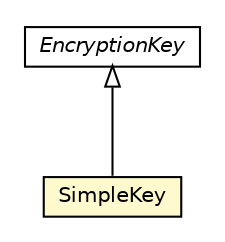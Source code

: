 #!/usr/local/bin/dot
#
# Class diagram 
# Generated by UMLGraph version R5_6-24-gf6e263 (http://www.umlgraph.org/)
#

digraph G {
	edge [fontname="Helvetica",fontsize=10,labelfontname="Helvetica",labelfontsize=10];
	node [fontname="Helvetica",fontsize=10,shape=plaintext];
	nodesep=0.25;
	ranksep=0.5;
	// org.universAAL.ontology.cryptographic.EncryptionKey
	c343017 [label=<<table title="org.universAAL.ontology.cryptographic.EncryptionKey" border="0" cellborder="1" cellspacing="0" cellpadding="2" port="p" href="./EncryptionKey.html">
		<tr><td><table border="0" cellspacing="0" cellpadding="1">
<tr><td align="center" balign="center"><font face="Helvetica-Oblique"> EncryptionKey </font></td></tr>
		</table></td></tr>
		</table>>, URL="./EncryptionKey.html", fontname="Helvetica", fontcolor="black", fontsize=10.0];
	// org.universAAL.ontology.cryptographic.SimpleKey
	c343018 [label=<<table title="org.universAAL.ontology.cryptographic.SimpleKey" border="0" cellborder="1" cellspacing="0" cellpadding="2" port="p" bgcolor="lemonChiffon" href="./SimpleKey.html">
		<tr><td><table border="0" cellspacing="0" cellpadding="1">
<tr><td align="center" balign="center"> SimpleKey </td></tr>
		</table></td></tr>
		</table>>, URL="./SimpleKey.html", fontname="Helvetica", fontcolor="black", fontsize=10.0];
	//org.universAAL.ontology.cryptographic.SimpleKey extends org.universAAL.ontology.cryptographic.EncryptionKey
	c343017:p -> c343018:p [dir=back,arrowtail=empty];
}

